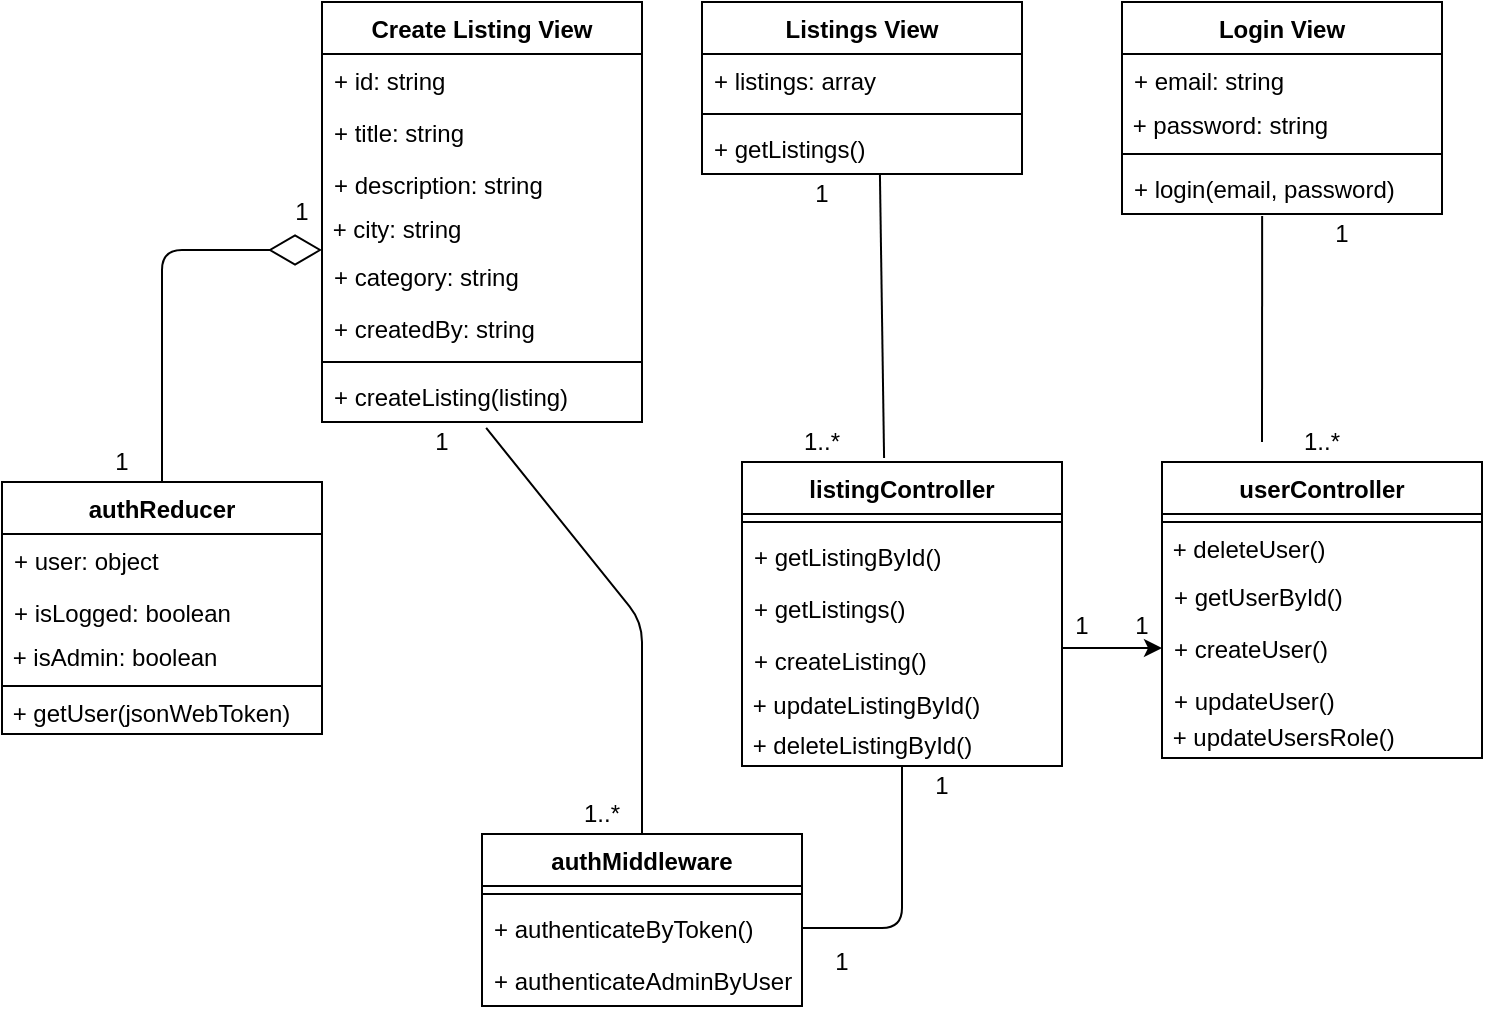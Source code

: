 <mxfile version="13.10.4" type="github">
  <diagram id="C5RBs43oDa-KdzZeNtuy" name="Page-1">
    <mxGraphModel dx="1635" dy="1069" grid="1" gridSize="10" guides="1" tooltips="1" connect="1" arrows="1" fold="1" page="1" pageScale="1" pageWidth="827" pageHeight="1169" math="0" shadow="0">
      <root>
        <mxCell id="WIyWlLk6GJQsqaUBKTNV-0" />
        <mxCell id="WIyWlLk6GJQsqaUBKTNV-1" parent="WIyWlLk6GJQsqaUBKTNV-0" />
        <mxCell id="xYCuGSE8u-5v3rJ6ZdNh-0" value="Login View" style="swimlane;fontStyle=1;align=center;verticalAlign=top;childLayout=stackLayout;horizontal=1;startSize=26;horizontalStack=0;resizeParent=1;resizeParentMax=0;resizeLast=0;collapsible=1;marginBottom=0;" parent="WIyWlLk6GJQsqaUBKTNV-1" vertex="1">
          <mxGeometry x="600" y="40" width="160" height="106" as="geometry">
            <mxRectangle x="40" y="80" width="100" height="26" as="alternateBounds" />
          </mxGeometry>
        </mxCell>
        <mxCell id="xYCuGSE8u-5v3rJ6ZdNh-1" value="+ email: string" style="text;strokeColor=none;fillColor=none;align=left;verticalAlign=top;spacingLeft=4;spacingRight=4;overflow=hidden;rotatable=0;points=[[0,0.5],[1,0.5]];portConstraint=eastwest;" parent="xYCuGSE8u-5v3rJ6ZdNh-0" vertex="1">
          <mxGeometry y="26" width="160" height="26" as="geometry" />
        </mxCell>
        <mxCell id="xYCuGSE8u-5v3rJ6ZdNh-8" value="&amp;nbsp;+ password: string" style="text;html=1;strokeColor=none;fillColor=none;align=left;verticalAlign=middle;whiteSpace=wrap;rounded=0;" parent="xYCuGSE8u-5v3rJ6ZdNh-0" vertex="1">
          <mxGeometry y="52" width="160" height="20" as="geometry" />
        </mxCell>
        <mxCell id="xYCuGSE8u-5v3rJ6ZdNh-2" value="" style="line;strokeWidth=1;fillColor=none;align=left;verticalAlign=middle;spacingTop=-1;spacingLeft=3;spacingRight=3;rotatable=0;labelPosition=right;points=[];portConstraint=eastwest;" parent="xYCuGSE8u-5v3rJ6ZdNh-0" vertex="1">
          <mxGeometry y="72" width="160" height="8" as="geometry" />
        </mxCell>
        <mxCell id="xYCuGSE8u-5v3rJ6ZdNh-3" value="+ login(email, password)" style="text;strokeColor=none;fillColor=none;align=left;verticalAlign=top;spacingLeft=4;spacingRight=4;overflow=hidden;rotatable=0;points=[[0,0.5],[1,0.5]];portConstraint=eastwest;" parent="xYCuGSE8u-5v3rJ6ZdNh-0" vertex="1">
          <mxGeometry y="80" width="160" height="26" as="geometry" />
        </mxCell>
        <mxCell id="xYCuGSE8u-5v3rJ6ZdNh-4" value="Listings View" style="swimlane;fontStyle=1;align=center;verticalAlign=top;childLayout=stackLayout;horizontal=1;startSize=26;horizontalStack=0;resizeParent=1;resizeParentMax=0;resizeLast=0;collapsible=1;marginBottom=0;" parent="WIyWlLk6GJQsqaUBKTNV-1" vertex="1">
          <mxGeometry x="390" y="40" width="160" height="86" as="geometry" />
        </mxCell>
        <mxCell id="xYCuGSE8u-5v3rJ6ZdNh-5" value="+ listings: array" style="text;strokeColor=none;fillColor=none;align=left;verticalAlign=top;spacingLeft=4;spacingRight=4;overflow=hidden;rotatable=0;points=[[0,0.5],[1,0.5]];portConstraint=eastwest;" parent="xYCuGSE8u-5v3rJ6ZdNh-4" vertex="1">
          <mxGeometry y="26" width="160" height="26" as="geometry" />
        </mxCell>
        <mxCell id="xYCuGSE8u-5v3rJ6ZdNh-6" value="" style="line;strokeWidth=1;fillColor=none;align=left;verticalAlign=middle;spacingTop=-1;spacingLeft=3;spacingRight=3;rotatable=0;labelPosition=right;points=[];portConstraint=eastwest;" parent="xYCuGSE8u-5v3rJ6ZdNh-4" vertex="1">
          <mxGeometry y="52" width="160" height="8" as="geometry" />
        </mxCell>
        <mxCell id="xYCuGSE8u-5v3rJ6ZdNh-7" value="+ getListings()" style="text;strokeColor=none;fillColor=none;align=left;verticalAlign=top;spacingLeft=4;spacingRight=4;overflow=hidden;rotatable=0;points=[[0,0.5],[1,0.5]];portConstraint=eastwest;" parent="xYCuGSE8u-5v3rJ6ZdNh-4" vertex="1">
          <mxGeometry y="60" width="160" height="26" as="geometry" />
        </mxCell>
        <mxCell id="xYCuGSE8u-5v3rJ6ZdNh-9" value="authReducer" style="swimlane;fontStyle=1;align=center;verticalAlign=top;childLayout=stackLayout;horizontal=1;startSize=26;horizontalStack=0;resizeParent=1;resizeParentMax=0;resizeLast=0;collapsible=1;marginBottom=0;" parent="WIyWlLk6GJQsqaUBKTNV-1" vertex="1">
          <mxGeometry x="40" y="280" width="160" height="126" as="geometry" />
        </mxCell>
        <mxCell id="zkfFHV4jXpPFQw0GAbJ--7" value="+ user: object" style="text;align=left;verticalAlign=top;spacingLeft=4;spacingRight=4;overflow=hidden;rotatable=0;points=[[0,0.5],[1,0.5]];portConstraint=eastwest;" parent="xYCuGSE8u-5v3rJ6ZdNh-9" vertex="1">
          <mxGeometry y="26" width="160" height="26" as="geometry" />
        </mxCell>
        <mxCell id="zkfFHV4jXpPFQw0GAbJ--8" value="+ isLogged: boolean" style="text;align=left;verticalAlign=top;spacingLeft=4;spacingRight=4;overflow=hidden;rotatable=0;points=[[0,0.5],[1,0.5]];portConstraint=eastwest;rounded=0;shadow=0;html=0;" parent="xYCuGSE8u-5v3rJ6ZdNh-9" vertex="1">
          <mxGeometry y="52" width="160" height="26" as="geometry" />
        </mxCell>
        <mxCell id="BlAnFhpf1flhIEYJK5xN-6" value="&amp;nbsp;+ isAdmin: boolean" style="text;html=1;strokeColor=none;fillColor=none;align=left;verticalAlign=middle;whiteSpace=wrap;rounded=0;" parent="xYCuGSE8u-5v3rJ6ZdNh-9" vertex="1">
          <mxGeometry y="78" width="160" height="20" as="geometry" />
        </mxCell>
        <mxCell id="xYCuGSE8u-5v3rJ6ZdNh-11" value="" style="line;strokeWidth=1;fillColor=none;align=left;verticalAlign=middle;spacingTop=-1;spacingLeft=3;spacingRight=3;rotatable=0;labelPosition=right;points=[];portConstraint=eastwest;" parent="xYCuGSE8u-5v3rJ6ZdNh-9" vertex="1">
          <mxGeometry y="98" width="160" height="8" as="geometry" />
        </mxCell>
        <mxCell id="BlAnFhpf1flhIEYJK5xN-7" value="&amp;nbsp;+ getUser(jsonWebToken)" style="text;html=1;strokeColor=none;fillColor=none;align=left;verticalAlign=middle;whiteSpace=wrap;rounded=0;" parent="xYCuGSE8u-5v3rJ6ZdNh-9" vertex="1">
          <mxGeometry y="106" width="160" height="20" as="geometry" />
        </mxCell>
        <mxCell id="xYCuGSE8u-5v3rJ6ZdNh-13" value="authMiddleware" style="swimlane;fontStyle=1;align=center;verticalAlign=top;childLayout=stackLayout;horizontal=1;startSize=26;horizontalStack=0;resizeParent=1;resizeParentMax=0;resizeLast=0;collapsible=1;marginBottom=0;" parent="WIyWlLk6GJQsqaUBKTNV-1" vertex="1">
          <mxGeometry x="280" y="456" width="160" height="86" as="geometry" />
        </mxCell>
        <mxCell id="xYCuGSE8u-5v3rJ6ZdNh-15" value="" style="line;strokeWidth=1;fillColor=none;align=left;verticalAlign=middle;spacingTop=-1;spacingLeft=3;spacingRight=3;rotatable=0;labelPosition=right;points=[];portConstraint=eastwest;" parent="xYCuGSE8u-5v3rJ6ZdNh-13" vertex="1">
          <mxGeometry y="26" width="160" height="8" as="geometry" />
        </mxCell>
        <mxCell id="BlAnFhpf1flhIEYJK5xN-1" value="+ authenticateByToken()" style="text;strokeColor=none;fillColor=none;align=left;verticalAlign=top;spacingLeft=4;spacingRight=4;overflow=hidden;rotatable=0;points=[[0,0.5],[1,0.5]];portConstraint=eastwest;" parent="xYCuGSE8u-5v3rJ6ZdNh-13" vertex="1">
          <mxGeometry y="34" width="160" height="26" as="geometry" />
        </mxCell>
        <mxCell id="BlAnFhpf1flhIEYJK5xN-2" value="+ authenticateAdminByUserId()" style="text;strokeColor=none;fillColor=none;align=left;verticalAlign=top;spacingLeft=4;spacingRight=4;overflow=hidden;rotatable=0;points=[[0,0.5],[1,0.5]];portConstraint=eastwest;" parent="xYCuGSE8u-5v3rJ6ZdNh-13" vertex="1">
          <mxGeometry y="60" width="160" height="26" as="geometry" />
        </mxCell>
        <mxCell id="xYCuGSE8u-5v3rJ6ZdNh-17" value="userController" style="swimlane;fontStyle=1;align=center;verticalAlign=top;childLayout=stackLayout;horizontal=1;startSize=26;horizontalStack=0;resizeParent=1;resizeParentMax=0;resizeLast=0;collapsible=1;marginBottom=0;" parent="WIyWlLk6GJQsqaUBKTNV-1" vertex="1">
          <mxGeometry x="620" y="270" width="160" height="148" as="geometry" />
        </mxCell>
        <mxCell id="xYCuGSE8u-5v3rJ6ZdNh-19" value="" style="line;strokeWidth=1;fillColor=none;align=left;verticalAlign=middle;spacingTop=-1;spacingLeft=3;spacingRight=3;rotatable=0;labelPosition=right;points=[];portConstraint=eastwest;" parent="xYCuGSE8u-5v3rJ6ZdNh-17" vertex="1">
          <mxGeometry y="26" width="160" height="8" as="geometry" />
        </mxCell>
        <mxCell id="BlAnFhpf1flhIEYJK5xN-4" value="&amp;nbsp;+ deleteUser()" style="text;html=1;strokeColor=none;fillColor=none;align=left;verticalAlign=middle;whiteSpace=wrap;rounded=0;" parent="xYCuGSE8u-5v3rJ6ZdNh-17" vertex="1">
          <mxGeometry y="34" width="160" height="20" as="geometry" />
        </mxCell>
        <mxCell id="zkfFHV4jXpPFQw0GAbJ--1" value="+ getUserById()" style="text;align=left;verticalAlign=top;spacingLeft=4;spacingRight=4;overflow=hidden;rotatable=0;points=[[0,0.5],[1,0.5]];portConstraint=eastwest;" parent="xYCuGSE8u-5v3rJ6ZdNh-17" vertex="1">
          <mxGeometry y="54" width="160" height="26" as="geometry" />
        </mxCell>
        <mxCell id="zkfFHV4jXpPFQw0GAbJ--2" value="+ createUser()" style="text;align=left;verticalAlign=top;spacingLeft=4;spacingRight=4;overflow=hidden;rotatable=0;points=[[0,0.5],[1,0.5]];portConstraint=eastwest;rounded=0;shadow=0;html=0;" parent="xYCuGSE8u-5v3rJ6ZdNh-17" vertex="1">
          <mxGeometry y="80" width="160" height="26" as="geometry" />
        </mxCell>
        <mxCell id="zkfFHV4jXpPFQw0GAbJ--3" value="+ updateUser()" style="text;align=left;verticalAlign=top;spacingLeft=4;spacingRight=4;overflow=hidden;rotatable=0;points=[[0,0.5],[1,0.5]];portConstraint=eastwest;rounded=0;shadow=0;html=0;" parent="xYCuGSE8u-5v3rJ6ZdNh-17" vertex="1">
          <mxGeometry y="106" width="160" height="22" as="geometry" />
        </mxCell>
        <mxCell id="BlAnFhpf1flhIEYJK5xN-5" value="&amp;nbsp;+ updateUsersRole()" style="text;html=1;strokeColor=none;fillColor=none;align=left;verticalAlign=middle;whiteSpace=wrap;rounded=0;" parent="xYCuGSE8u-5v3rJ6ZdNh-17" vertex="1">
          <mxGeometry y="128" width="160" height="20" as="geometry" />
        </mxCell>
        <mxCell id="xYCuGSE8u-5v3rJ6ZdNh-21" value="listingController" style="swimlane;fontStyle=1;align=center;verticalAlign=top;childLayout=stackLayout;horizontal=1;startSize=26;horizontalStack=0;resizeParent=1;resizeParentMax=0;resizeLast=0;collapsible=1;marginBottom=0;" parent="WIyWlLk6GJQsqaUBKTNV-1" vertex="1">
          <mxGeometry x="410" y="270" width="160" height="152" as="geometry" />
        </mxCell>
        <mxCell id="xYCuGSE8u-5v3rJ6ZdNh-23" value="" style="line;strokeWidth=1;fillColor=none;align=left;verticalAlign=middle;spacingTop=-1;spacingLeft=3;spacingRight=3;rotatable=0;labelPosition=right;points=[];portConstraint=eastwest;" parent="xYCuGSE8u-5v3rJ6ZdNh-21" vertex="1">
          <mxGeometry y="26" width="160" height="8" as="geometry" />
        </mxCell>
        <mxCell id="Z589DTvHLg_dfqRkpSqn-19" value="+ getListingById()" style="text;strokeColor=none;fillColor=none;align=left;verticalAlign=top;spacingLeft=4;spacingRight=4;overflow=hidden;rotatable=0;points=[[0,0.5],[1,0.5]];portConstraint=eastwest;" parent="xYCuGSE8u-5v3rJ6ZdNh-21" vertex="1">
          <mxGeometry y="34" width="160" height="26" as="geometry" />
        </mxCell>
        <mxCell id="Z589DTvHLg_dfqRkpSqn-20" value="+ getListings()" style="text;strokeColor=none;fillColor=none;align=left;verticalAlign=top;spacingLeft=4;spacingRight=4;overflow=hidden;rotatable=0;points=[[0,0.5],[1,0.5]];portConstraint=eastwest;" parent="xYCuGSE8u-5v3rJ6ZdNh-21" vertex="1">
          <mxGeometry y="60" width="160" height="26" as="geometry" />
        </mxCell>
        <mxCell id="Z589DTvHLg_dfqRkpSqn-21" value="+ createListing()" style="text;strokeColor=none;fillColor=none;align=left;verticalAlign=top;spacingLeft=4;spacingRight=4;overflow=hidden;rotatable=0;points=[[0,0.5],[1,0.5]];portConstraint=eastwest;" parent="xYCuGSE8u-5v3rJ6ZdNh-21" vertex="1">
          <mxGeometry y="86" width="160" height="26" as="geometry" />
        </mxCell>
        <mxCell id="Z589DTvHLg_dfqRkpSqn-24" value="&amp;nbsp;+ updateListingById()" style="text;html=1;strokeColor=none;fillColor=none;align=left;verticalAlign=middle;whiteSpace=wrap;rounded=0;" parent="xYCuGSE8u-5v3rJ6ZdNh-21" vertex="1">
          <mxGeometry y="112" width="160" height="20" as="geometry" />
        </mxCell>
        <mxCell id="Z589DTvHLg_dfqRkpSqn-25" value="&amp;nbsp;+ deleteListingById()" style="text;html=1;strokeColor=none;fillColor=none;align=left;verticalAlign=middle;whiteSpace=wrap;rounded=0;" parent="xYCuGSE8u-5v3rJ6ZdNh-21" vertex="1">
          <mxGeometry y="132" width="160" height="20" as="geometry" />
        </mxCell>
        <mxCell id="OW0prcRqvNnMB6hA6UMH-1" value="Create Listing View" style="swimlane;fontStyle=1;align=center;verticalAlign=top;childLayout=stackLayout;horizontal=1;startSize=26;horizontalStack=0;resizeParent=1;resizeParentMax=0;resizeLast=0;collapsible=1;marginBottom=0;" parent="WIyWlLk6GJQsqaUBKTNV-1" vertex="1">
          <mxGeometry x="200" y="40" width="160" height="210" as="geometry" />
        </mxCell>
        <mxCell id="OW0prcRqvNnMB6hA6UMH-2" value="+ id: string" style="text;strokeColor=none;fillColor=none;align=left;verticalAlign=top;spacingLeft=4;spacingRight=4;overflow=hidden;rotatable=0;points=[[0,0.5],[1,0.5]];portConstraint=eastwest;" parent="OW0prcRqvNnMB6hA6UMH-1" vertex="1">
          <mxGeometry y="26" width="160" height="26" as="geometry" />
        </mxCell>
        <mxCell id="OW0prcRqvNnMB6hA6UMH-5" value="+ title: string" style="text;align=left;verticalAlign=top;spacingLeft=4;spacingRight=4;overflow=hidden;rotatable=0;points=[[0,0.5],[1,0.5]];portConstraint=eastwest;" parent="OW0prcRqvNnMB6hA6UMH-1" vertex="1">
          <mxGeometry y="52" width="160" height="26" as="geometry" />
        </mxCell>
        <mxCell id="OW0prcRqvNnMB6hA6UMH-6" value="+ description: string" style="text;align=left;verticalAlign=top;spacingLeft=4;spacingRight=4;overflow=hidden;rotatable=0;points=[[0,0.5],[1,0.5]];portConstraint=eastwest;rounded=0;shadow=0;html=0;" parent="OW0prcRqvNnMB6hA6UMH-1" vertex="1">
          <mxGeometry y="78" width="160" height="26" as="geometry" />
        </mxCell>
        <mxCell id="OW0prcRqvNnMB6hA6UMH-7" value="&amp;nbsp;+ city: string" style="text;html=1;strokeColor=none;fillColor=none;align=left;verticalAlign=middle;whiteSpace=wrap;rounded=0;" parent="OW0prcRqvNnMB6hA6UMH-1" vertex="1">
          <mxGeometry y="104" width="160" height="20" as="geometry" />
        </mxCell>
        <mxCell id="OW0prcRqvNnMB6hA6UMH-8" value="+ category: string" style="text;align=left;verticalAlign=top;spacingLeft=4;spacingRight=4;overflow=hidden;rotatable=0;points=[[0,0.5],[1,0.5]];portConstraint=eastwest;rounded=0;shadow=0;html=0;" parent="OW0prcRqvNnMB6hA6UMH-1" vertex="1">
          <mxGeometry y="124" width="160" height="26" as="geometry" />
        </mxCell>
        <mxCell id="OW0prcRqvNnMB6hA6UMH-9" value="+ createdBy: string" style="text;align=left;verticalAlign=top;spacingLeft=4;spacingRight=4;overflow=hidden;rotatable=0;points=[[0,0.5],[1,0.5]];portConstraint=eastwest;rounded=0;shadow=0;html=0;" parent="OW0prcRqvNnMB6hA6UMH-1" vertex="1">
          <mxGeometry y="150" width="160" height="26" as="geometry" />
        </mxCell>
        <mxCell id="OW0prcRqvNnMB6hA6UMH-3" value="" style="line;strokeWidth=1;fillColor=none;align=left;verticalAlign=middle;spacingTop=-1;spacingLeft=3;spacingRight=3;rotatable=0;labelPosition=right;points=[];portConstraint=eastwest;" parent="OW0prcRqvNnMB6hA6UMH-1" vertex="1">
          <mxGeometry y="176" width="160" height="8" as="geometry" />
        </mxCell>
        <mxCell id="OW0prcRqvNnMB6hA6UMH-4" value="+ createListing(listing)" style="text;strokeColor=none;fillColor=none;align=left;verticalAlign=top;spacingLeft=4;spacingRight=4;overflow=hidden;rotatable=0;points=[[0,0.5],[1,0.5]];portConstraint=eastwest;" parent="OW0prcRqvNnMB6hA6UMH-1" vertex="1">
          <mxGeometry y="184" width="160" height="26" as="geometry" />
        </mxCell>
        <mxCell id="OW0prcRqvNnMB6hA6UMH-12" style="edgeStyle=orthogonalEdgeStyle;rounded=0;orthogonalLoop=1;jettySize=auto;html=1;entryX=0;entryY=0.5;entryDx=0;entryDy=0;" parent="WIyWlLk6GJQsqaUBKTNV-1" source="Z589DTvHLg_dfqRkpSqn-21" target="zkfFHV4jXpPFQw0GAbJ--2" edge="1">
          <mxGeometry relative="1" as="geometry">
            <Array as="points">
              <mxPoint x="550" y="363" />
              <mxPoint x="550" y="363" />
            </Array>
          </mxGeometry>
        </mxCell>
        <mxCell id="OW0prcRqvNnMB6hA6UMH-13" value="1" style="text;html=1;strokeColor=none;fillColor=none;align=center;verticalAlign=middle;whiteSpace=wrap;rounded=0;" parent="WIyWlLk6GJQsqaUBKTNV-1" vertex="1">
          <mxGeometry x="170" y="135" width="40" height="20" as="geometry" />
        </mxCell>
        <mxCell id="OW0prcRqvNnMB6hA6UMH-14" value="1" style="text;html=1;strokeColor=none;fillColor=none;align=center;verticalAlign=middle;whiteSpace=wrap;rounded=0;" parent="WIyWlLk6GJQsqaUBKTNV-1" vertex="1">
          <mxGeometry x="490" y="422" width="40" height="20" as="geometry" />
        </mxCell>
        <mxCell id="OW0prcRqvNnMB6hA6UMH-15" value="1" style="text;html=1;strokeColor=none;fillColor=none;align=center;verticalAlign=middle;whiteSpace=wrap;rounded=0;" parent="WIyWlLk6GJQsqaUBKTNV-1" vertex="1">
          <mxGeometry x="240" y="250" width="40" height="20" as="geometry" />
        </mxCell>
        <mxCell id="OW0prcRqvNnMB6hA6UMH-16" value="1" style="text;html=1;strokeColor=none;fillColor=none;align=center;verticalAlign=middle;whiteSpace=wrap;rounded=0;" parent="WIyWlLk6GJQsqaUBKTNV-1" vertex="1">
          <mxGeometry x="80" y="260" width="40" height="20" as="geometry" />
        </mxCell>
        <mxCell id="OW0prcRqvNnMB6hA6UMH-19" value="1" style="text;html=1;strokeColor=none;fillColor=none;align=center;verticalAlign=middle;whiteSpace=wrap;rounded=0;" parent="WIyWlLk6GJQsqaUBKTNV-1" vertex="1">
          <mxGeometry x="440" y="510" width="40" height="20" as="geometry" />
        </mxCell>
        <mxCell id="OW0prcRqvNnMB6hA6UMH-20" value="1..*" style="text;html=1;strokeColor=none;fillColor=none;align=center;verticalAlign=middle;whiteSpace=wrap;rounded=0;" parent="WIyWlLk6GJQsqaUBKTNV-1" vertex="1">
          <mxGeometry x="320" y="436" width="40" height="20" as="geometry" />
        </mxCell>
        <mxCell id="OW0prcRqvNnMB6hA6UMH-21" value="1" style="text;html=1;strokeColor=none;fillColor=none;align=center;verticalAlign=middle;whiteSpace=wrap;rounded=0;" parent="WIyWlLk6GJQsqaUBKTNV-1" vertex="1">
          <mxGeometry x="430" y="126" width="40" height="20" as="geometry" />
        </mxCell>
        <mxCell id="OW0prcRqvNnMB6hA6UMH-22" value="1..*" style="text;html=1;strokeColor=none;fillColor=none;align=center;verticalAlign=middle;whiteSpace=wrap;rounded=0;" parent="WIyWlLk6GJQsqaUBKTNV-1" vertex="1">
          <mxGeometry x="430" y="250" width="40" height="20" as="geometry" />
        </mxCell>
        <mxCell id="OW0prcRqvNnMB6hA6UMH-23" value="1" style="text;html=1;strokeColor=none;fillColor=none;align=center;verticalAlign=middle;whiteSpace=wrap;rounded=0;" parent="WIyWlLk6GJQsqaUBKTNV-1" vertex="1">
          <mxGeometry x="560" y="342" width="40" height="20" as="geometry" />
        </mxCell>
        <mxCell id="OW0prcRqvNnMB6hA6UMH-24" value="1" style="text;html=1;strokeColor=none;fillColor=none;align=center;verticalAlign=middle;whiteSpace=wrap;rounded=0;" parent="WIyWlLk6GJQsqaUBKTNV-1" vertex="1">
          <mxGeometry x="590" y="342" width="40" height="20" as="geometry" />
        </mxCell>
        <mxCell id="OW0prcRqvNnMB6hA6UMH-25" value="1..*" style="text;html=1;strokeColor=none;fillColor=none;align=center;verticalAlign=middle;whiteSpace=wrap;rounded=0;" parent="WIyWlLk6GJQsqaUBKTNV-1" vertex="1">
          <mxGeometry x="680" y="250" width="40" height="20" as="geometry" />
        </mxCell>
        <mxCell id="OW0prcRqvNnMB6hA6UMH-26" value="1" style="text;html=1;strokeColor=none;fillColor=none;align=center;verticalAlign=middle;whiteSpace=wrap;rounded=0;" parent="WIyWlLk6GJQsqaUBKTNV-1" vertex="1">
          <mxGeometry x="690" y="146" width="40" height="20" as="geometry" />
        </mxCell>
        <mxCell id="Prbu69uMGUy4TognxUsn-5" value="" style="endArrow=diamondThin;endFill=0;endSize=24;html=1;exitX=1;exitY=1;exitDx=0;exitDy=0;entryX=0;entryY=1;entryDx=0;entryDy=0;" parent="WIyWlLk6GJQsqaUBKTNV-1" source="OW0prcRqvNnMB6hA6UMH-16" target="OW0prcRqvNnMB6hA6UMH-7" edge="1">
          <mxGeometry width="160" relative="1" as="geometry">
            <mxPoint x="150" y="230" as="sourcePoint" />
            <mxPoint x="310" y="230" as="targetPoint" />
            <Array as="points">
              <mxPoint x="120" y="164" />
            </Array>
          </mxGeometry>
        </mxCell>
        <mxCell id="BbvAvCuD-8eNBnog3Aek-0" value="" style="endArrow=none;html=1;entryX=0.513;entryY=1.115;entryDx=0;entryDy=0;entryPerimeter=0;exitX=1;exitY=1;exitDx=0;exitDy=0;" edge="1" parent="WIyWlLk6GJQsqaUBKTNV-1" source="OW0prcRqvNnMB6hA6UMH-20" target="OW0prcRqvNnMB6hA6UMH-4">
          <mxGeometry width="50" height="50" relative="1" as="geometry">
            <mxPoint x="300" y="310" as="sourcePoint" />
            <mxPoint x="350" y="260" as="targetPoint" />
            <Array as="points">
              <mxPoint x="360" y="350" />
            </Array>
          </mxGeometry>
        </mxCell>
        <mxCell id="BbvAvCuD-8eNBnog3Aek-1" value="" style="endArrow=none;html=1;exitX=1;exitY=0.5;exitDx=0;exitDy=0;entryX=0.5;entryY=1;entryDx=0;entryDy=0;" edge="1" parent="WIyWlLk6GJQsqaUBKTNV-1" source="BlAnFhpf1flhIEYJK5xN-1" target="Z589DTvHLg_dfqRkpSqn-25">
          <mxGeometry width="50" height="50" relative="1" as="geometry">
            <mxPoint x="510" y="520" as="sourcePoint" />
            <mxPoint x="560" y="470" as="targetPoint" />
            <Array as="points">
              <mxPoint x="490" y="503" />
            </Array>
          </mxGeometry>
        </mxCell>
        <mxCell id="BbvAvCuD-8eNBnog3Aek-2" value="" style="endArrow=none;html=1;entryX=0.556;entryY=1;entryDx=0;entryDy=0;entryPerimeter=0;exitX=0.444;exitY=-0.013;exitDx=0;exitDy=0;exitPerimeter=0;" edge="1" parent="WIyWlLk6GJQsqaUBKTNV-1" source="xYCuGSE8u-5v3rJ6ZdNh-21" target="xYCuGSE8u-5v3rJ6ZdNh-7">
          <mxGeometry width="50" height="50" relative="1" as="geometry">
            <mxPoint x="500" y="240" as="sourcePoint" />
            <mxPoint x="550" y="190" as="targetPoint" />
          </mxGeometry>
        </mxCell>
        <mxCell id="BbvAvCuD-8eNBnog3Aek-3" value="" style="endArrow=none;html=1;entryX=0.438;entryY=1.038;entryDx=0;entryDy=0;entryPerimeter=0;" edge="1" parent="WIyWlLk6GJQsqaUBKTNV-1" target="xYCuGSE8u-5v3rJ6ZdNh-3">
          <mxGeometry width="50" height="50" relative="1" as="geometry">
            <mxPoint x="670" y="260" as="sourcePoint" />
            <mxPoint x="680" y="210" as="targetPoint" />
          </mxGeometry>
        </mxCell>
      </root>
    </mxGraphModel>
  </diagram>
</mxfile>
